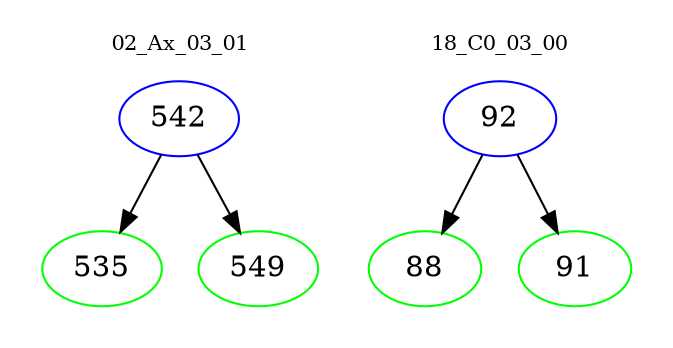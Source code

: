 digraph{
subgraph cluster_0 {
color = white
label = "02_Ax_03_01";
fontsize=10;
T0_542 [label="542", color="blue"]
T0_542 -> T0_535 [color="black"]
T0_535 [label="535", color="green"]
T0_542 -> T0_549 [color="black"]
T0_549 [label="549", color="green"]
}
subgraph cluster_1 {
color = white
label = "18_C0_03_00";
fontsize=10;
T1_92 [label="92", color="blue"]
T1_92 -> T1_88 [color="black"]
T1_88 [label="88", color="green"]
T1_92 -> T1_91 [color="black"]
T1_91 [label="91", color="green"]
}
}
